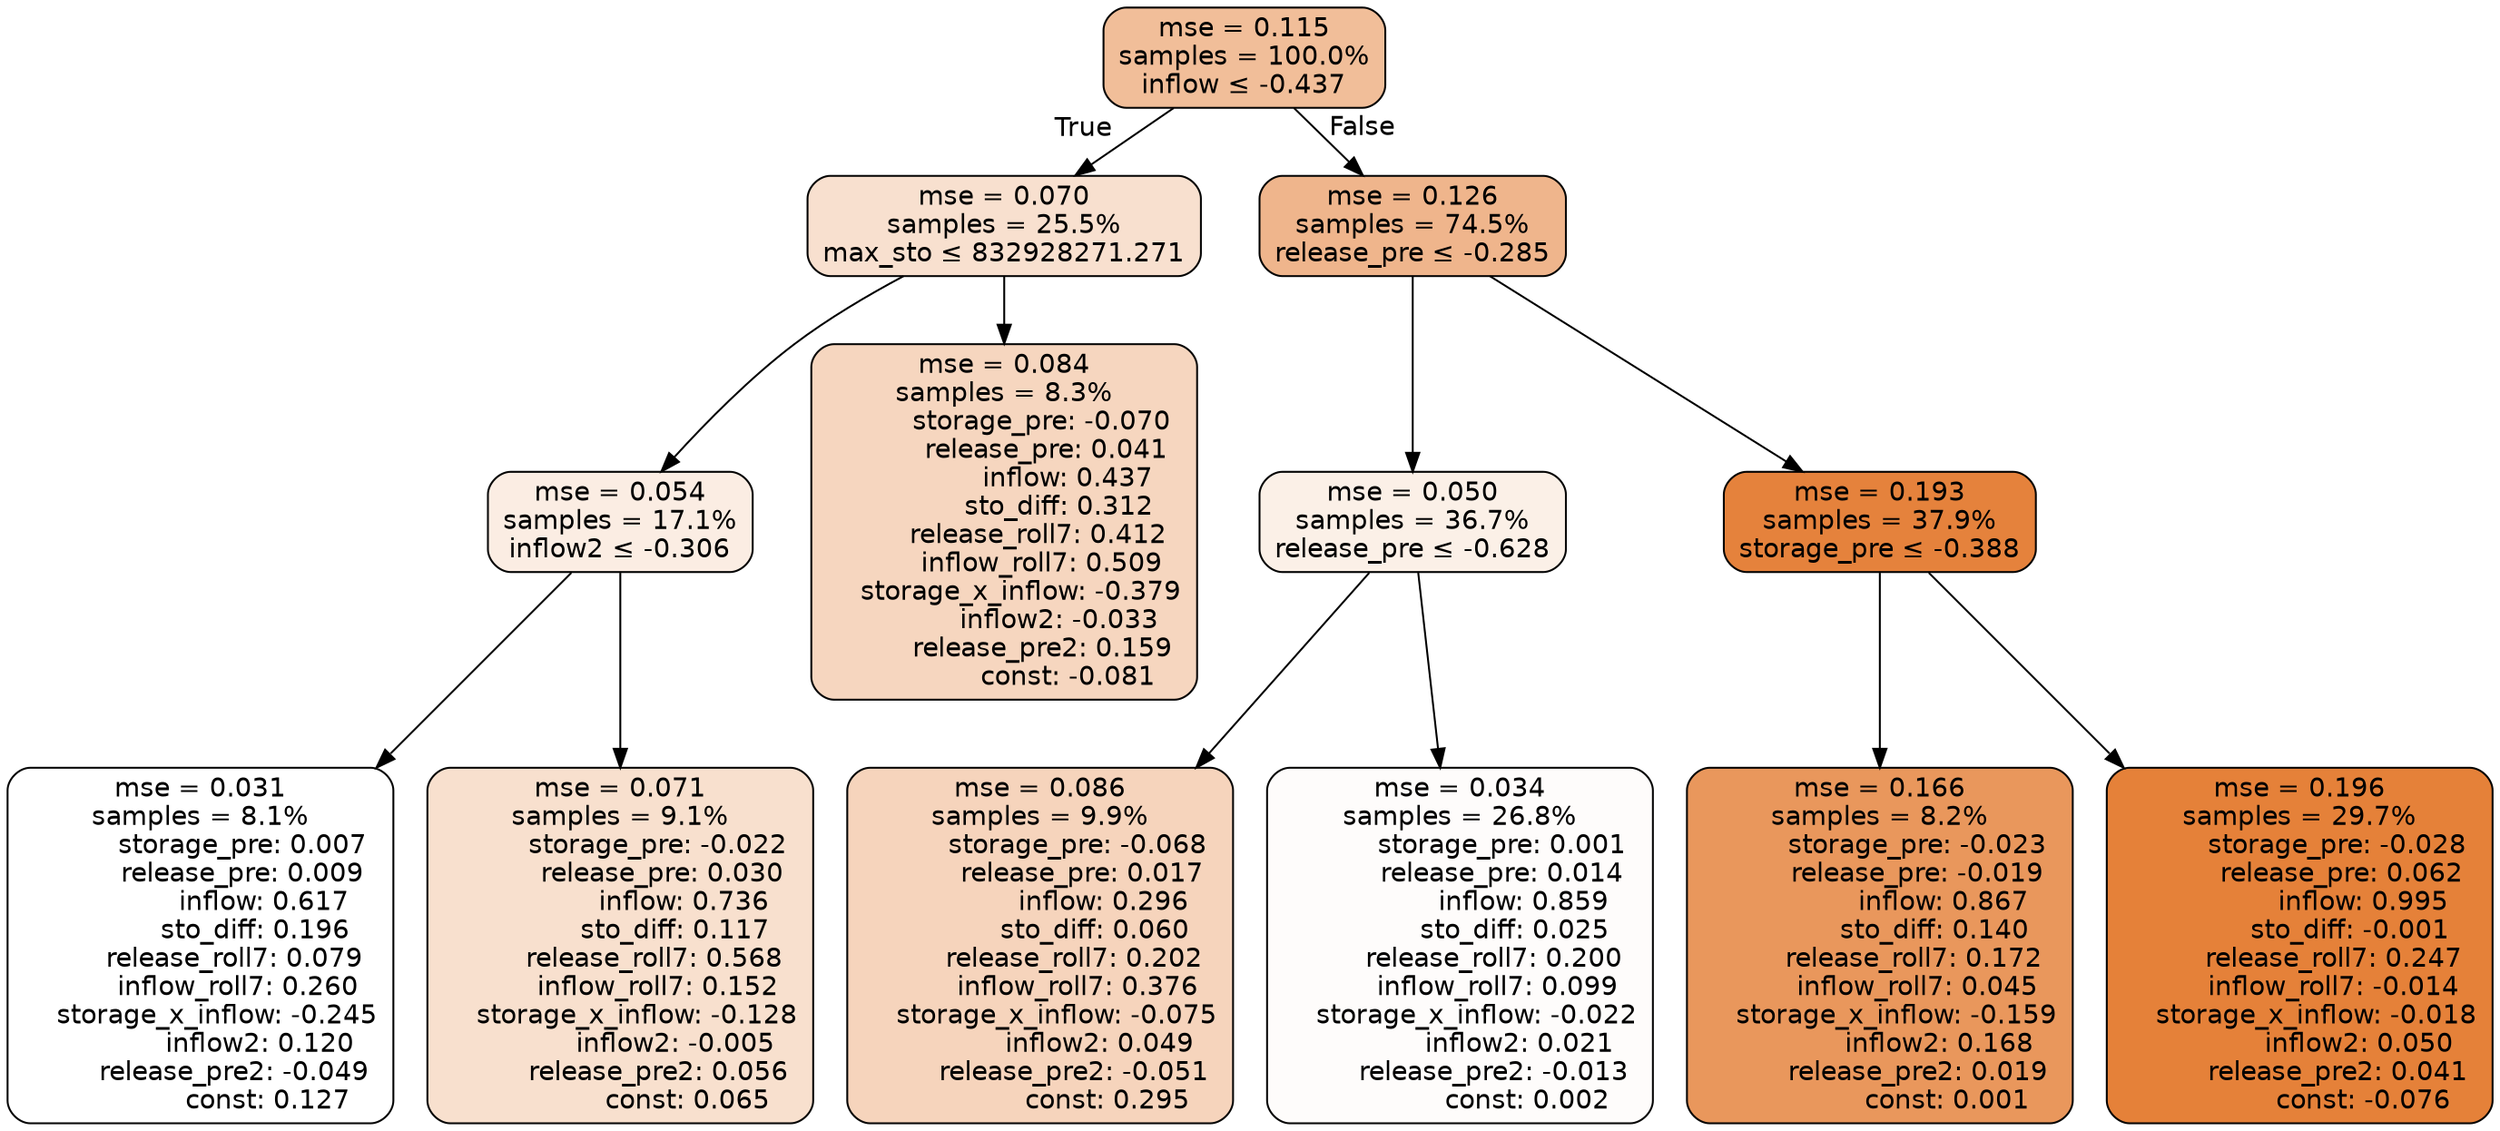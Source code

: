 digraph tree {
bgcolor="transparent"
node [shape=rectangle, style="filled, rounded", color="black", fontname=helvetica] ;
edge [fontname=helvetica] ;
	"0" [label="mse = 0.115
samples = 100.0%
inflow &le; -0.437", fillcolor="#f1be99"]
	"1" [label="mse = 0.070
samples = 25.5%
max_sto &le; 832928271.271", fillcolor="#f8e0cf"]
	"2" [label="mse = 0.054
samples = 17.1%
inflow2 &le; -0.306", fillcolor="#fbede3"]
	"3" [label="mse = 0.031
samples = 8.1%
          storage_pre: 0.007
          release_pre: 0.009
               inflow: 0.617
             sto_diff: 0.196
        release_roll7: 0.079
         inflow_roll7: 0.260
    storage_x_inflow: -0.245
              inflow2: 0.120
        release_pre2: -0.049
                const: 0.127", fillcolor="#ffffff"]
	"4" [label="mse = 0.071
samples = 9.1%
         storage_pre: -0.022
          release_pre: 0.030
               inflow: 0.736
             sto_diff: 0.117
        release_roll7: 0.568
         inflow_roll7: 0.152
    storage_x_inflow: -0.128
             inflow2: -0.005
         release_pre2: 0.056
                const: 0.065", fillcolor="#f8e0ce"]
	"5" [label="mse = 0.084
samples = 8.3%
         storage_pre: -0.070
          release_pre: 0.041
               inflow: 0.437
             sto_diff: 0.312
        release_roll7: 0.412
         inflow_roll7: 0.509
    storage_x_inflow: -0.379
             inflow2: -0.033
         release_pre2: 0.159
               const: -0.081", fillcolor="#f6d6bf"]
	"6" [label="mse = 0.126
samples = 74.5%
release_pre &le; -0.285", fillcolor="#efb58c"]
	"7" [label="mse = 0.050
samples = 36.7%
release_pre &le; -0.628", fillcolor="#fbf0e7"]
	"8" [label="mse = 0.086
samples = 9.9%
         storage_pre: -0.068
          release_pre: 0.017
               inflow: 0.296
             sto_diff: 0.060
        release_roll7: 0.202
         inflow_roll7: 0.376
    storage_x_inflow: -0.075
              inflow2: 0.049
        release_pre2: -0.051
                const: 0.295", fillcolor="#f6d4bc"]
	"9" [label="mse = 0.034
samples = 26.8%
          storage_pre: 0.001
          release_pre: 0.014
               inflow: 0.859
             sto_diff: 0.025
        release_roll7: 0.200
         inflow_roll7: 0.099
    storage_x_inflow: -0.022
              inflow2: 0.021
        release_pre2: -0.013
                const: 0.002", fillcolor="#fefcfb"]
	"10" [label="mse = 0.193
samples = 37.9%
storage_pre &le; -0.388", fillcolor="#e5823c"]
	"11" [label="mse = 0.166
samples = 8.2%
         storage_pre: -0.023
         release_pre: -0.019
               inflow: 0.867
             sto_diff: 0.140
        release_roll7: 0.172
         inflow_roll7: 0.045
    storage_x_inflow: -0.159
              inflow2: 0.168
         release_pre2: 0.019
                const: 0.001", fillcolor="#e9975c"]
	"12" [label="mse = 0.196
samples = 29.7%
         storage_pre: -0.028
          release_pre: 0.062
               inflow: 0.995
            sto_diff: -0.001
        release_roll7: 0.247
        inflow_roll7: -0.014
    storage_x_inflow: -0.018
              inflow2: 0.050
         release_pre2: 0.041
               const: -0.076", fillcolor="#e58139"]

	"0" -> "1" [labeldistance=2.5, labelangle=45, headlabel="True"]
	"1" -> "2"
	"2" -> "3"
	"2" -> "4"
	"1" -> "5"
	"0" -> "6" [labeldistance=2.5, labelangle=-45, headlabel="False"]
	"6" -> "7"
	"7" -> "8"
	"7" -> "9"
	"6" -> "10"
	"10" -> "11"
	"10" -> "12"
}

